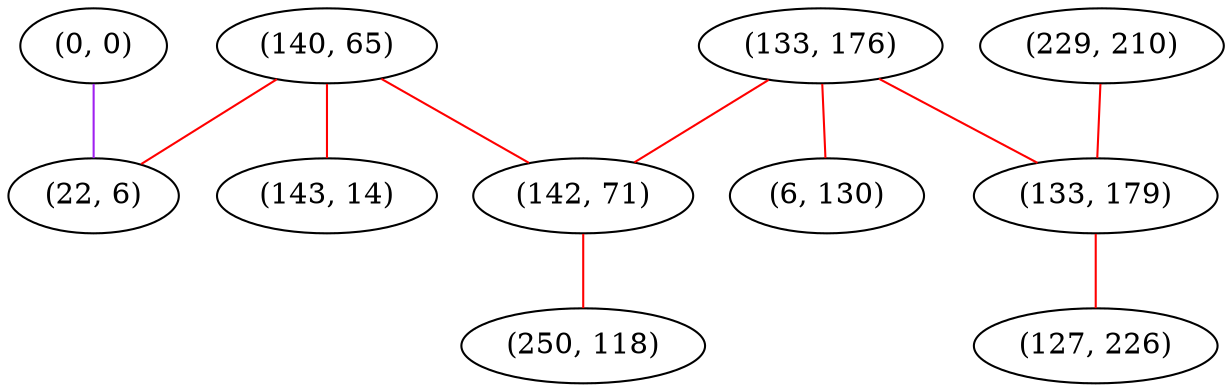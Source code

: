 graph "" {
"(0, 0)";
"(140, 65)";
"(133, 176)";
"(142, 71)";
"(250, 118)";
"(229, 210)";
"(133, 179)";
"(6, 130)";
"(127, 226)";
"(22, 6)";
"(143, 14)";
"(0, 0)" -- "(22, 6)"  [color=purple, key=0, weight=4];
"(140, 65)" -- "(143, 14)"  [color=red, key=0, weight=1];
"(140, 65)" -- "(142, 71)"  [color=red, key=0, weight=1];
"(140, 65)" -- "(22, 6)"  [color=red, key=0, weight=1];
"(133, 176)" -- "(6, 130)"  [color=red, key=0, weight=1];
"(133, 176)" -- "(142, 71)"  [color=red, key=0, weight=1];
"(133, 176)" -- "(133, 179)"  [color=red, key=0, weight=1];
"(142, 71)" -- "(250, 118)"  [color=red, key=0, weight=1];
"(229, 210)" -- "(133, 179)"  [color=red, key=0, weight=1];
"(133, 179)" -- "(127, 226)"  [color=red, key=0, weight=1];
}

